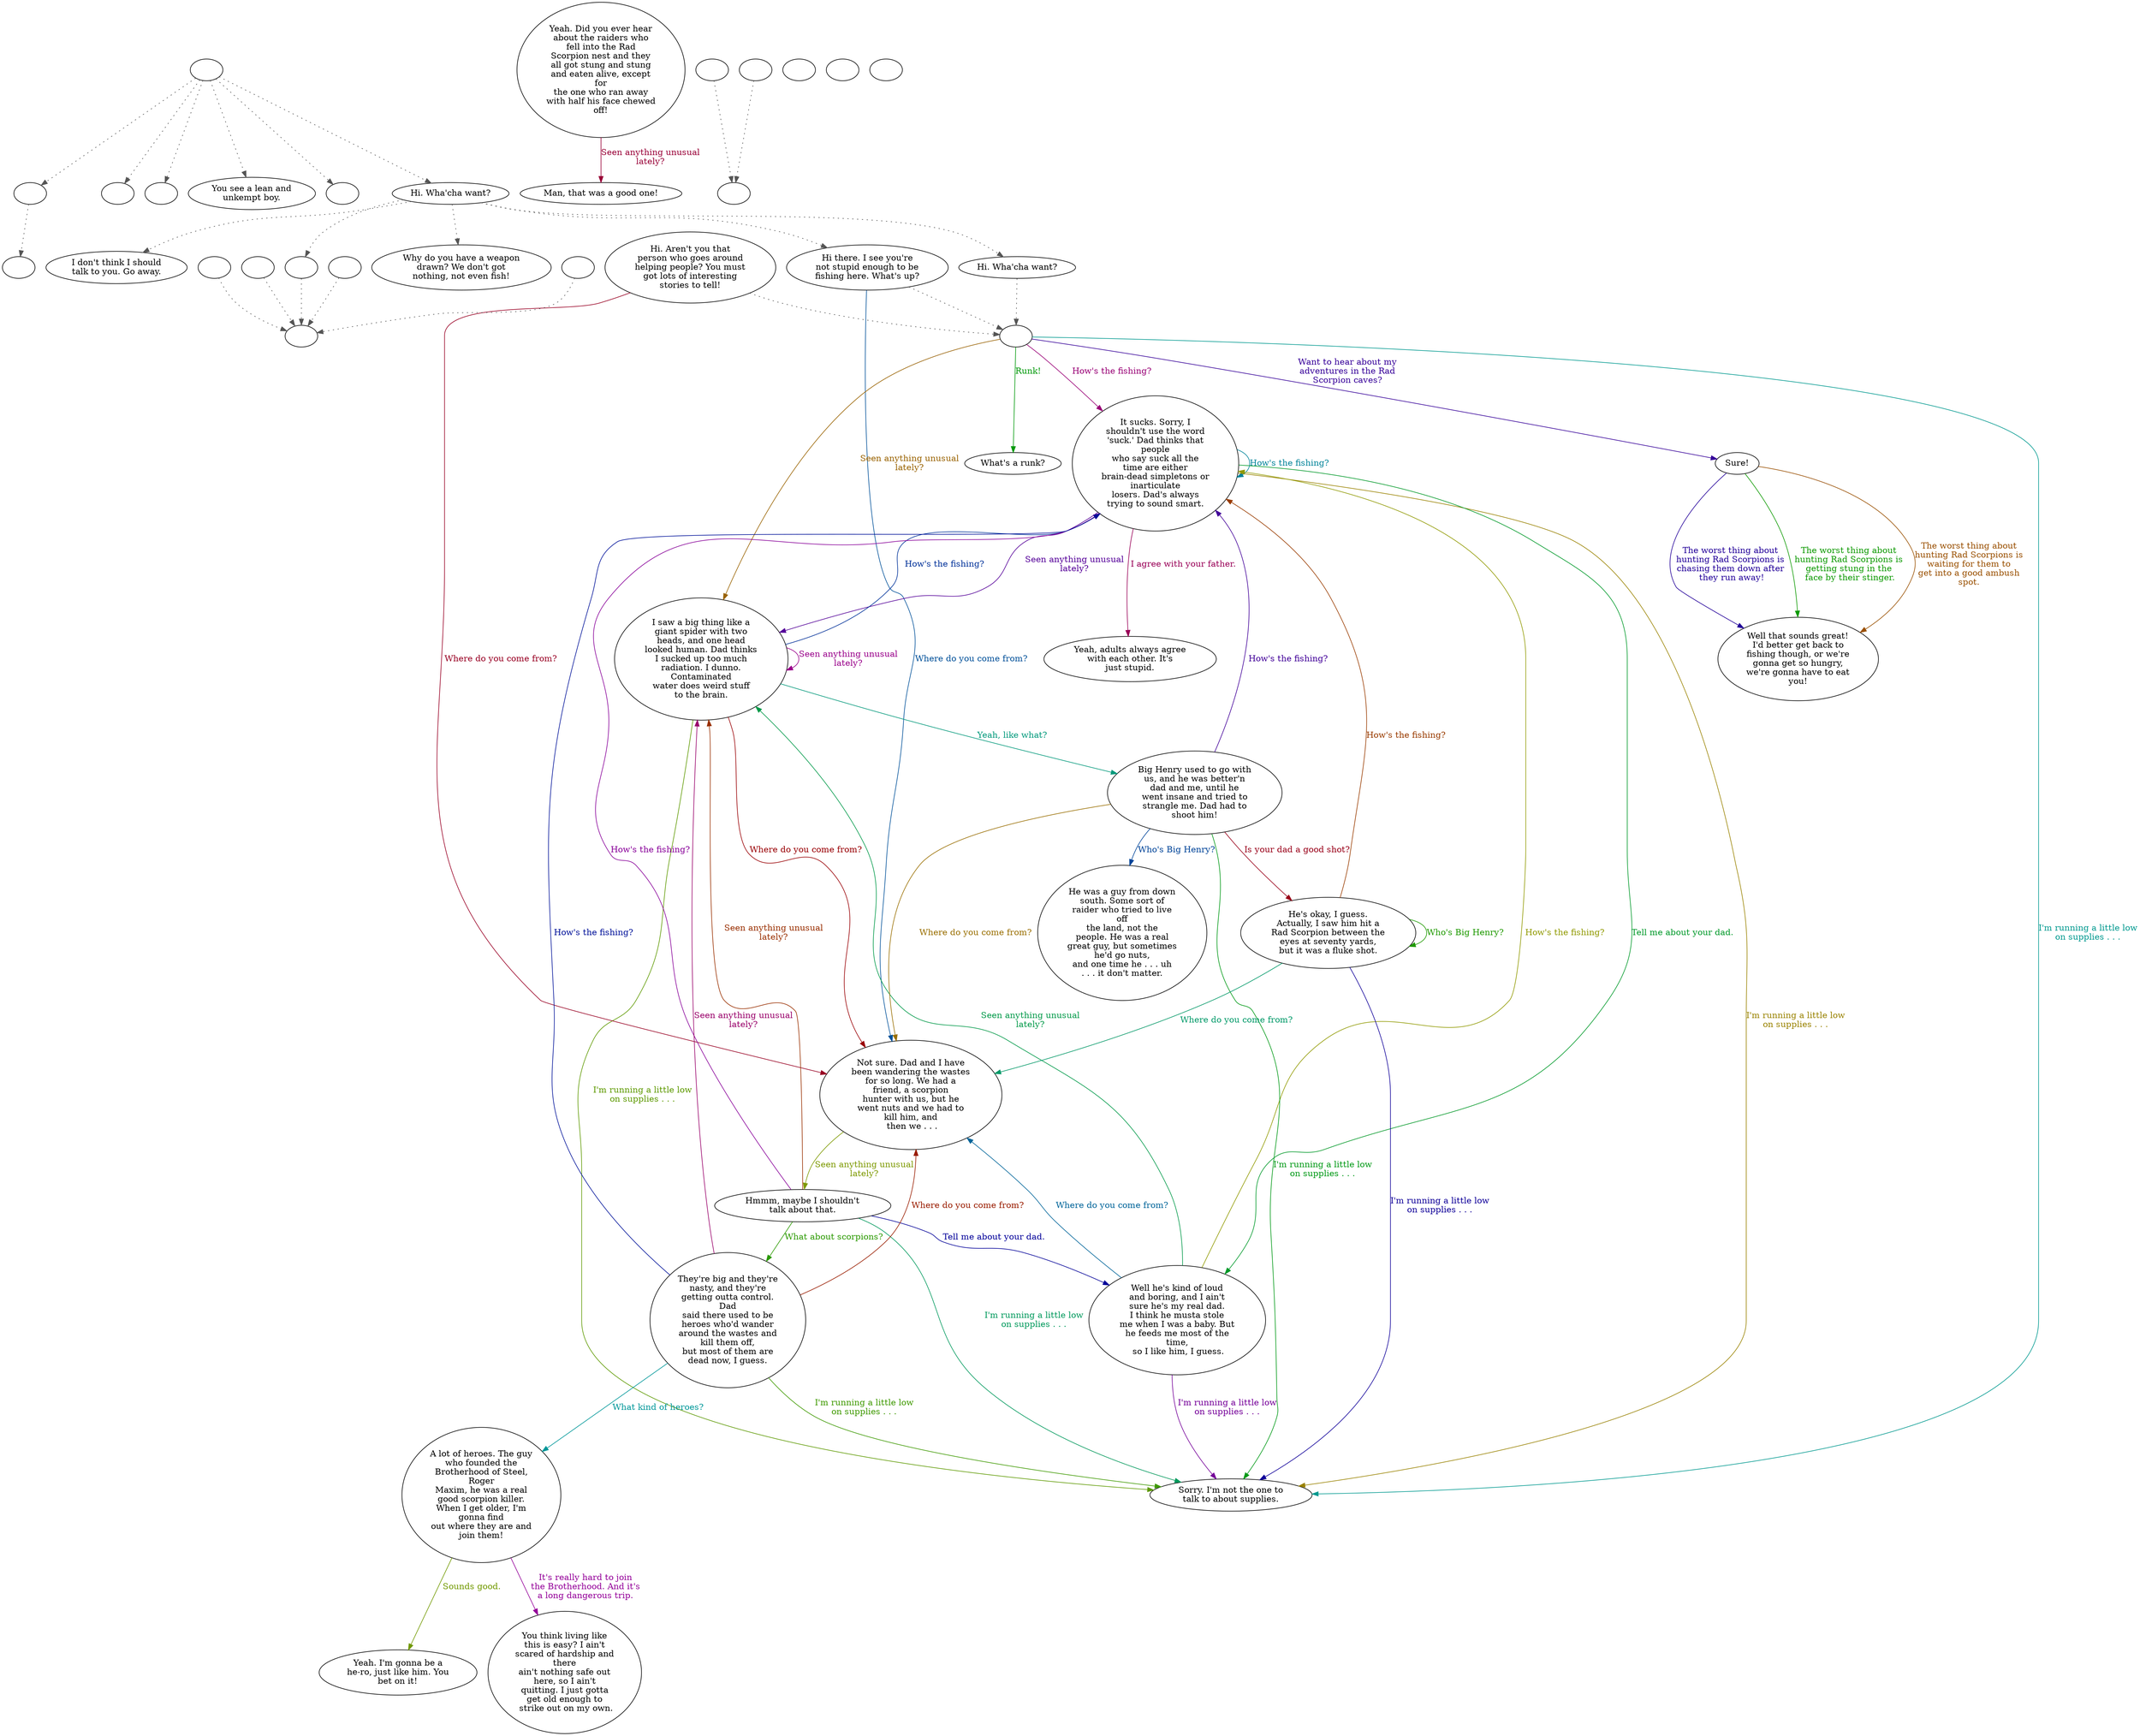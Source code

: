 digraph FISHRSON {
  "start" [style=filled       fillcolor="#FFFFFF"       color="#000000"]
  "start" -> "critter_p_proc" [style=dotted color="#555555"]
  "start" -> "damage_p_proc" [style=dotted color="#555555"]
  "start" -> "destroy_p_proc" [style=dotted color="#555555"]
  "start" -> "look_at_p_proc" [style=dotted color="#555555"]
  "start" -> "pickup_p_proc" [style=dotted color="#555555"]
  "start" -> "talk_p_proc" [style=dotted color="#555555"]
  "start" [label=""]
  "critter_p_proc" [style=filled       fillcolor="#FFFFFF"       color="#000000"]
  "critter_p_proc" -> "flee_dude" [style=dotted color="#555555"]
  "critter_p_proc" [label=""]
  "damage_p_proc" [style=filled       fillcolor="#FFFFFF"       color="#000000"]
  "damage_p_proc" [label=""]
  "destroy_p_proc" [style=filled       fillcolor="#FFFFFF"       color="#000000"]
  "destroy_p_proc" [label=""]
  "look_at_p_proc" [style=filled       fillcolor="#FFFFFF"       color="#000000"]
  "look_at_p_proc" [label="You see a lean and\nunkempt boy."]
  "pickup_p_proc" [style=filled       fillcolor="#FFFFFF"       color="#000000"]
  "pickup_p_proc" [label=""]
  "talk_p_proc" [style=filled       fillcolor="#FFFFFF"       color="#000000"]
  "talk_p_proc" -> "get_reaction" [style=dotted color="#555555"]
  "talk_p_proc" -> "FishrSon00" [style=dotted color="#555555"]
  "talk_p_proc" -> "FishrSon01" [style=dotted color="#555555"]
  "talk_p_proc" -> "FishrSon04" [style=dotted color="#555555"]
  "talk_p_proc" -> "FishrSon02" [style=dotted color="#555555"]
  "talk_p_proc" [label="Hi. Wha'cha want?"]
  "FishrSon00" [style=filled       fillcolor="#FFFFFF"       color="#000000"]
  "FishrSon00" [label="I don't think I should\ntalk to you. Go away."]
  "FishrSon01" [style=filled       fillcolor="#FFFFFF"       color="#000000"]
  "FishrSon01" [label="Why do you have a weapon\ndrawn? We don't got\nnothing, not even fish!"]
  "FishrSon02" [style=filled       fillcolor="#FFFFFF"       color="#000000"]
  "FishrSon02" -> "FishrSon02a" [style=dotted color="#555555"]
  "FishrSon02" [label="Hi. Wha'cha want?"]
  "FishrSon02a" [style=filled       fillcolor="#FFFFFF"       color="#000000"]
  "FishrSon02a" [label=""]
  "FishrSon02a" -> "FishrSon06" [label="How's the fishing?" color="#990076" fontcolor="#990076"]
  "FishrSon02a" -> "FishrSon07" [label="I'm running a little low\non supplies . . ." color="#00998F" fontcolor="#00998F"]
  "FishrSon02a" -> "FishrSon08" [label="Seen anything unusual\nlately?" color="#996200" fontcolor="#996200"]
  "FishrSon02a" -> "FishrSon10" [label="Want to hear about my\nadventures in the Rad\nScorpion caves?" color="#360099" fontcolor="#360099"]
  "FishrSon02a" -> "FishrSon09" [label="Runk!" color="#009909" fontcolor="#009909"]
  "FishrSon03" [style=filled       fillcolor="#FFFFFF"       color="#000000"]
  "FishrSon03" -> "FishrSon02a" [style=dotted color="#555555"]
  "FishrSon03" [label="Hi. Aren't you that\nperson who goes around\nhelping people? You must\ngot lots of interesting\nstories to tell!"]
  "FishrSon03" -> "FishrSon05" [label="Where do you come from?" color="#990024" fontcolor="#990024"]
  "FishrSon04" [style=filled       fillcolor="#FFFFFF"       color="#000000"]
  "FishrSon04" -> "FishrSon02a" [style=dotted color="#555555"]
  "FishrSon04" [label="Hi there. I see you're\nnot stupid enough to be\nfishing here. What's up?"]
  "FishrSon04" -> "FishrSon05" [label="Where do you come from?" color="#005099" fontcolor="#005099"]
  "FishrSon05" [style=filled       fillcolor="#FFFFFF"       color="#000000"]
  "FishrSon05" [label="Not sure. Dad and I have\nbeen wandering the wastes\nfor so long. We had a\nfriend, a scorpion\nhunter with us, but he\nwent nuts and we had to\nkill him, and\n then we . . ."]
  "FishrSon05" -> "FishrSon05a" [label="Seen anything unusual\nlately?" color="#7D9900" fontcolor="#7D9900"]
  "FishrSon05a" [style=filled       fillcolor="#FFFFFF"       color="#000000"]
  "FishrSon05a" [label="Hmmm, maybe I shouldn't\ntalk about that."]
  "FishrSon05a" -> "FishrSon06" [label="How's the fishing?" color="#880099" fontcolor="#880099"]
  "FishrSon05a" -> "FishrSon07" [label="I'm running a little low\non supplies . . ." color="#00995C" fontcolor="#00995C"]
  "FishrSon05a" -> "FishrSon08" [label="Seen anything unusual\nlately?" color="#992F00" fontcolor="#992F00"]
  "FishrSon05a" -> "FishrSon12" [label="Tell me about your dad." color="#020099" fontcolor="#020099"]
  "FishrSon05a" -> "FishrSon13" [label="What about scorpions?" color="#2A9900" fontcolor="#2A9900"]
  "FishrSon06" [style=filled       fillcolor="#FFFFFF"       color="#000000"]
  "FishrSon06" [label="It sucks. Sorry, I\nshouldn't use the word\n'suck.' Dad thinks that\npeople\nwho say suck all the\ntime are either\nbrain-dead simpletons or\ninarticulate\nlosers. Dad's always\ntrying to sound smart."]
  "FishrSon06" -> "FishrSon14" [label="I agree with your father." color="#990057" fontcolor="#990057"]
  "FishrSon06" -> "FishrSon06" [label="How's the fishing?" color="#008399" fontcolor="#008399"]
  "FishrSon06" -> "FishrSon07" [label="I'm running a little low\non supplies . . ." color="#998200" fontcolor="#998200"]
  "FishrSon06" -> "FishrSon08" [label="Seen anything unusual\nlately?" color="#550099" fontcolor="#550099"]
  "FishrSon06" -> "FishrSon12" [label="Tell me about your dad." color="#009929" fontcolor="#009929"]
  "FishrSon07" [style=filled       fillcolor="#FFFFFF"       color="#000000"]
  "FishrSon07" [label="Sorry. I'm not the one to\ntalk to about supplies."]
  "FishrSon08" [style=filled       fillcolor="#FFFFFF"       color="#000000"]
  "FishrSon08" [label="I saw a big thing like a\ngiant spider with two\nheads, and one head\nlooked human. Dad thinks\nI sucked up too much\nradiation. I dunno.\nContaminated\nwater does weird stuff\nto the brain."]
  "FishrSon08" -> "FishrSon05" [label="Where do you come from?" color="#990004" fontcolor="#990004"]
  "FishrSon08" -> "FishrSon06" [label="How's the fishing?" color="#003199" fontcolor="#003199"]
  "FishrSon08" -> "FishrSon07" [label="I'm running a little low\non supplies . . ." color="#5D9900" fontcolor="#5D9900"]
  "FishrSon08" -> "FishrSon08" [label="Seen anything unusual\nlately?" color="#99008A" fontcolor="#99008A"]
  "FishrSon08" -> "FishrSon15" [label="Yeah, like what?" color="#00997B" fontcolor="#00997B"]
  "FishrSon09" [style=filled       fillcolor="#FFFFFF"       color="#000000"]
  "FishrSon09" [label="What's a runk?"]
  "FishrSon10" [style=filled       fillcolor="#FFFFFF"       color="#000000"]
  "FishrSon10" [label="Sure!"]
  "FishrSon10" -> "FishrSon16" [label="The worst thing about\nhunting Rad Scorpions is\nwaiting for them to\nget into a good ambush\nspot." color="#994F00" fontcolor="#994F00"]
  "FishrSon10" -> "FishrSon16" [label="The worst thing about\nhunting Rad Scorpions is\nchasing them down after\n they run away!" color="#220099" fontcolor="#220099"]
  "FishrSon10" -> "FishrSon16" [label="The worst thing about\nhunting Rad Scorpions is\ngetting stung in the\n face by their stinger." color="#0B9900" fontcolor="#0B9900"]
  "FishrSon11" [style=filled       fillcolor="#FFFFFF"       color="#000000"]
  "FishrSon11" [label="Yeah. Did you ever hear\nabout the raiders who\nfell into the Rad\nScorpion nest and they\nall got stung and stung\nand eaten alive, except\nfor\nthe one who ran away\nwith half his face chewed\noff!"]
  "FishrSon11" -> "FishrSon11a" [label="Seen anything unusual\nlately?" color="#990037" fontcolor="#990037"]
  "FishrSon11a" [style=filled       fillcolor="#FFFFFF"       color="#000000"]
  "FishrSon11a" [label="Man, that was a good one!"]
  "FishrSon12" [style=filled       fillcolor="#FFFFFF"       color="#000000"]
  "FishrSon12" [label="Well he's kind of loud\nand boring, and I ain't\nsure he's my real dad.\nI think he musta stole\nme when I was a baby. But\nhe feeds me most of the\ntime,\n so I like him, I guess."]
  "FishrSon12" -> "FishrSon05" [label="Where do you come from?" color="#006499" fontcolor="#006499"]
  "FishrSon12" -> "FishrSon06" [label="How's the fishing?" color="#909900" fontcolor="#909900"]
  "FishrSon12" -> "FishrSon07" [label="I'm running a little low\non supplies . . ." color="#750099" fontcolor="#750099"]
  "FishrSon12" -> "FishrSon08" [label="Seen anything unusual\nlately?" color="#009948" fontcolor="#009948"]
  "FishrSon13" [style=filled       fillcolor="#FFFFFF"       color="#000000"]
  "FishrSon13" [label="They're big and they're\nnasty, and they're\ngetting outta control.\nDad\nsaid there used to be\nheroes who'd wander\naround the wastes and\nkill them off,\nbut most of them are\ndead now, I guess."]
  "FishrSon13" -> "FishrSon05" [label="Where do you come from?" color="#991C00" fontcolor="#991C00"]
  "FishrSon13" -> "FishrSon06" [label="How's the fishing?" color="#001199" fontcolor="#001199"]
  "FishrSon13" -> "FishrSon07" [label="I'm running a little low\non supplies . . ." color="#3E9900" fontcolor="#3E9900"]
  "FishrSon13" -> "FishrSon08" [label="Seen anything unusual\nlately?" color="#99006A" fontcolor="#99006A"]
  "FishrSon13" -> "FishrSon17" [label="What kind of heroes?" color="#009799" fontcolor="#009799"]
  "FishrSon14" [style=filled       fillcolor="#FFFFFF"       color="#000000"]
  "FishrSon14" [label="Yeah, adults always agree\nwith each other. It's\njust stupid."]
  "FishrSon15" [style=filled       fillcolor="#FFFFFF"       color="#000000"]
  "FishrSon15" [label="Big Henry used to go with\nus, and he was better'n\ndad and me, until he\nwent insane and tried to\nstrangle me. Dad had to\nshoot him!"]
  "FishrSon15" -> "FishrSon05" [label="Where do you come from?" color="#996E00" fontcolor="#996E00"]
  "FishrSon15" -> "FishrSon06" [label="How's the fishing?" color="#420099" fontcolor="#420099"]
  "FishrSon15" -> "FishrSon07" [label="I'm running a little low\non supplies . . ." color="#009915" fontcolor="#009915"]
  "FishrSon15" -> "FishrSon18" [label="Is your dad a good shot?" color="#990018" fontcolor="#990018"]
  "FishrSon15" -> "FishrSon19" [label="Who's Big Henry?" color="#004499" fontcolor="#004499"]
  "FishrSon16" [style=filled       fillcolor="#FFFFFF"       color="#000000"]
  "FishrSon16" [label="Well that sounds great!\nI'd better get back to\nfishing though, or we're\ngonna get so hungry,\nwe're gonna have to eat\nyou!"]
  "FishrSon17" [style=filled       fillcolor="#FFFFFF"       color="#000000"]
  "FishrSon17" [label="A lot of heroes. The guy\nwho founded the\nBrotherhood of Steel,\nRoger\nMaxim, he was a real\ngood scorpion killer.\nWhen I get older, I'm\ngonna find\nout where they are and\njoin them!"]
  "FishrSon17" -> "FishrSon20" [label="Sounds good." color="#719900" fontcolor="#719900"]
  "FishrSon17" -> "FishrSon21" [label="It's really hard to join\nthe Brotherhood. And it's\na long dangerous trip." color="#940099" fontcolor="#940099"]
  "FishrSon18" [style=filled       fillcolor="#FFFFFF"       color="#000000"]
  "FishrSon18" [label="He's okay, I guess.\nActually, I saw him hit a\nRad Scorpion between the\neyes at seventy yards,\nbut it was a fluke shot."]
  "FishrSon18" -> "FishrSon05" [label="Where do you come from?" color="#009968" fontcolor="#009968"]
  "FishrSon18" -> "FishrSon06" [label="How's the fishing?" color="#993B00" fontcolor="#993B00"]
  "FishrSon18" -> "FishrSon07" [label="I'm running a little low\non supplies . . ." color="#0F0099" fontcolor="#0F0099"]
  "FishrSon18" -> "FishrSon18" [label="Who's Big Henry?" color="#1E9900" fontcolor="#1E9900"]
  "FishrSon19" [style=filled       fillcolor="#FFFFFF"       color="#000000"]
  "FishrSon19" [label="He was a guy from down\nsouth. Some sort of\nraider who tried to live\noff\nthe land, not the\npeople. He was a real\ngreat guy, but sometimes\nhe'd go nuts,\nand one time he . . . uh\n. . . it don't matter."]
  "FishrSon20" [style=filled       fillcolor="#FFFFFF"       color="#000000"]
  "FishrSon20" [label="Yeah. I'm gonna be a\nhe-ro, just like him. You\nbet on it!"]
  "FishrSon21" [style=filled       fillcolor="#FFFFFF"       color="#000000"]
  "FishrSon21" [label="You think living like\nthis is easy? I ain't\nscared of hardship and\nthere\nain't nothing safe out\nhere, so I ain't\nquitting. I just gotta\nget old enough to\n strike out on my own."]
  "flee_dude" [style=filled       fillcolor="#FFFFFF"       color="#000000"]
  "flee_dude" [label=""]
  "get_reaction" [style=filled       fillcolor="#FFFFFF"       color="#000000"]
  "get_reaction" -> "ReactToLevel" [style=dotted color="#555555"]
  "get_reaction" [label=""]
  "ReactToLevel" [style=filled       fillcolor="#FFFFFF"       color="#000000"]
  "ReactToLevel" [label=""]
  "LevelToReact" [style=filled       fillcolor="#FFFFFF"       color="#000000"]
  "LevelToReact" [label=""]
  "UpReact" [style=filled       fillcolor="#FFFFFF"       color="#000000"]
  "UpReact" -> "ReactToLevel" [style=dotted color="#555555"]
  "UpReact" [label=""]
  "DownReact" [style=filled       fillcolor="#FFFFFF"       color="#000000"]
  "DownReact" -> "ReactToLevel" [style=dotted color="#555555"]
  "DownReact" [label=""]
  "BottomReact" [style=filled       fillcolor="#FFFFFF"       color="#000000"]
  "BottomReact" [label=""]
  "TopReact" [style=filled       fillcolor="#FFFFFF"       color="#000000"]
  "TopReact" [label=""]
  "BigUpReact" [style=filled       fillcolor="#FFFFFF"       color="#000000"]
  "BigUpReact" -> "ReactToLevel" [style=dotted color="#555555"]
  "BigUpReact" [label=""]
  "BigDownReact" [style=filled       fillcolor="#FFFFFF"       color="#000000"]
  "BigDownReact" -> "ReactToLevel" [style=dotted color="#555555"]
  "BigDownReact" [label=""]
  "UpReactLevel" [style=filled       fillcolor="#FFFFFF"       color="#000000"]
  "UpReactLevel" -> "LevelToReact" [style=dotted color="#555555"]
  "UpReactLevel" [label=""]
  "DownReactLevel" [style=filled       fillcolor="#FFFFFF"       color="#000000"]
  "DownReactLevel" -> "LevelToReact" [style=dotted color="#555555"]
  "DownReactLevel" [label=""]
  "Goodbyes" [style=filled       fillcolor="#FFFFFF"       color="#000000"]
  "Goodbyes" [label=""]
}